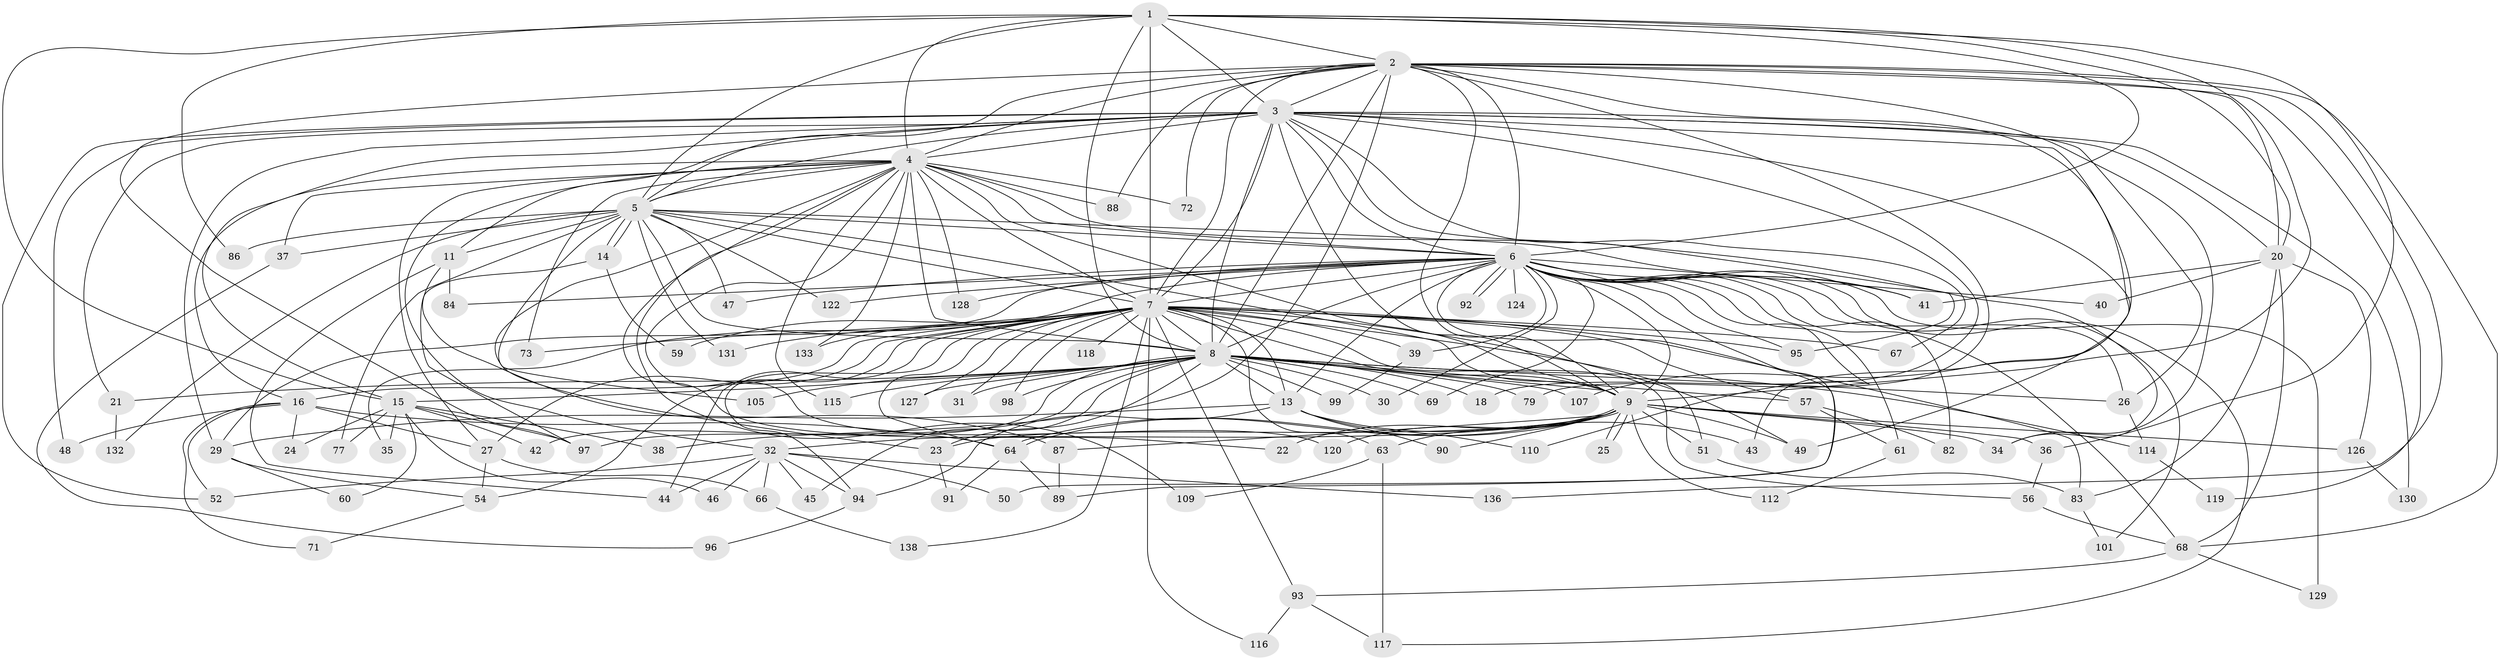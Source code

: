 // original degree distribution, {14: 0.007194244604316547, 19: 0.007194244604316547, 25: 0.007194244604316547, 23: 0.007194244604316547, 20: 0.007194244604316547, 34: 0.007194244604316547, 21: 0.007194244604316547, 32: 0.007194244604316547, 28: 0.007194244604316547, 26: 0.007194244604316547, 5: 0.03597122302158273, 2: 0.5683453237410072, 6: 0.02877697841726619, 8: 0.014388489208633094, 4: 0.09352517985611511, 3: 0.17266187050359713, 10: 0.007194244604316547, 7: 0.007194244604316547}
// Generated by graph-tools (version 1.1) at 2025/11/02/27/25 16:11:02]
// undirected, 105 vertices, 250 edges
graph export_dot {
graph [start="1"]
  node [color=gray90,style=filled];
  1 [super="+55"];
  2 [super="+53"];
  3 [super="+12"];
  4 [super="+74"];
  5 [super="+17"];
  6 [super="+19"];
  7 [super="+10"];
  8 [super="+100"];
  9 [super="+137"];
  11 [super="+111"];
  13 [super="+81"];
  14 [super="+80"];
  15 [super="+33"];
  16 [super="+108"];
  18;
  20 [super="+70"];
  21 [super="+62"];
  22 [super="+75"];
  23;
  24;
  25;
  26 [super="+76"];
  27 [super="+28"];
  29 [super="+121"];
  30;
  31;
  32;
  34 [super="+58"];
  35;
  36;
  37;
  38;
  39;
  40;
  41 [super="+125"];
  42;
  43;
  44;
  45;
  46;
  47;
  48;
  49 [super="+113"];
  50;
  51;
  52 [super="+65"];
  54 [super="+134"];
  56 [super="+139"];
  57;
  59;
  60;
  61;
  63;
  64 [super="+85"];
  66;
  67;
  68 [super="+78"];
  69;
  71;
  72;
  73;
  77;
  79;
  82;
  83 [super="+106"];
  84;
  86;
  87 [super="+104"];
  88;
  89;
  90;
  91;
  92;
  93;
  94 [super="+123"];
  95 [super="+102"];
  96;
  97 [super="+103"];
  98;
  99;
  101;
  105;
  107;
  109;
  110;
  112;
  114;
  115;
  116;
  117 [super="+135"];
  118;
  119;
  120;
  122;
  124;
  126;
  127;
  128;
  129;
  130;
  131;
  132;
  133;
  136;
  138;
  1 -- 2;
  1 -- 3;
  1 -- 4;
  1 -- 5;
  1 -- 6;
  1 -- 7 [weight=3];
  1 -- 8;
  1 -- 9;
  1 -- 15;
  1 -- 20;
  1 -- 36;
  1 -- 86;
  2 -- 3 [weight=2];
  2 -- 4;
  2 -- 5;
  2 -- 6 [weight=2];
  2 -- 7 [weight=2];
  2 -- 8;
  2 -- 9;
  2 -- 34;
  2 -- 38;
  2 -- 68;
  2 -- 79;
  2 -- 107;
  2 -- 136;
  2 -- 20;
  2 -- 119;
  2 -- 72;
  2 -- 88;
  2 -- 97;
  3 -- 4;
  3 -- 5;
  3 -- 6;
  3 -- 7 [weight=2];
  3 -- 8;
  3 -- 9;
  3 -- 11;
  3 -- 15;
  3 -- 18;
  3 -- 20;
  3 -- 21 [weight=2];
  3 -- 26;
  3 -- 29;
  3 -- 43;
  3 -- 48;
  3 -- 49;
  3 -- 67;
  3 -- 95;
  3 -- 130;
  3 -- 52;
  4 -- 5;
  4 -- 6;
  4 -- 7 [weight=2];
  4 -- 8;
  4 -- 9 [weight=2];
  4 -- 16;
  4 -- 22;
  4 -- 27;
  4 -- 32;
  4 -- 34;
  4 -- 37;
  4 -- 72;
  4 -- 73;
  4 -- 109;
  4 -- 115;
  4 -- 120;
  4 -- 133;
  4 -- 88;
  4 -- 128;
  4 -- 23;
  5 -- 6;
  5 -- 7 [weight=2];
  5 -- 8 [weight=2];
  5 -- 9;
  5 -- 11;
  5 -- 14;
  5 -- 14;
  5 -- 37;
  5 -- 47;
  5 -- 77;
  5 -- 86;
  5 -- 105;
  5 -- 122;
  5 -- 132;
  5 -- 131;
  5 -- 41;
  6 -- 7 [weight=2];
  6 -- 8 [weight=2];
  6 -- 9;
  6 -- 26;
  6 -- 29;
  6 -- 30;
  6 -- 39;
  6 -- 40;
  6 -- 41;
  6 -- 47;
  6 -- 50;
  6 -- 61;
  6 -- 69;
  6 -- 82;
  6 -- 84;
  6 -- 89;
  6 -- 92;
  6 -- 92;
  6 -- 101;
  6 -- 110;
  6 -- 117;
  6 -- 122;
  6 -- 124 [weight=2];
  6 -- 128;
  6 -- 129;
  6 -- 35;
  6 -- 13;
  6 -- 68;
  6 -- 95;
  7 -- 8 [weight=2];
  7 -- 9 [weight=2];
  7 -- 13;
  7 -- 31;
  7 -- 39;
  7 -- 44;
  7 -- 49;
  7 -- 56;
  7 -- 57;
  7 -- 73;
  7 -- 116;
  7 -- 131;
  7 -- 138;
  7 -- 67;
  7 -- 133;
  7 -- 16;
  7 -- 27;
  7 -- 93;
  7 -- 95;
  7 -- 98;
  7 -- 59;
  7 -- 51;
  7 -- 54;
  7 -- 118;
  7 -- 63;
  7 -- 127;
  7 -- 83;
  7 -- 94;
  7 -- 64;
  8 -- 9;
  8 -- 13;
  8 -- 18;
  8 -- 21;
  8 -- 23;
  8 -- 30;
  8 -- 31;
  8 -- 42;
  8 -- 45;
  8 -- 57;
  8 -- 69;
  8 -- 79;
  8 -- 98;
  8 -- 99;
  8 -- 105;
  8 -- 107;
  8 -- 114;
  8 -- 115;
  8 -- 127;
  8 -- 97;
  8 -- 26;
  8 -- 15;
  9 -- 22 [weight=2];
  9 -- 23;
  9 -- 25;
  9 -- 25;
  9 -- 32;
  9 -- 36;
  9 -- 51;
  9 -- 63;
  9 -- 64;
  9 -- 64;
  9 -- 87;
  9 -- 90;
  9 -- 112;
  9 -- 120;
  9 -- 126;
  9 -- 34;
  9 -- 49;
  11 -- 84;
  11 -- 87;
  11 -- 44;
  13 -- 43;
  13 -- 94;
  13 -- 90;
  13 -- 110;
  13 -- 29;
  14 -- 59;
  14 -- 97;
  15 -- 24;
  15 -- 38;
  15 -- 97;
  15 -- 35;
  15 -- 42;
  15 -- 60;
  15 -- 77;
  15 -- 46;
  16 -- 24;
  16 -- 27;
  16 -- 48;
  16 -- 52;
  16 -- 71;
  16 -- 64;
  20 -- 40;
  20 -- 41;
  20 -- 68;
  20 -- 83;
  20 -- 126;
  21 -- 132;
  23 -- 91;
  26 -- 114;
  27 -- 66;
  27 -- 54;
  29 -- 54;
  29 -- 60;
  32 -- 44;
  32 -- 45;
  32 -- 46;
  32 -- 50;
  32 -- 52;
  32 -- 66;
  32 -- 94;
  32 -- 136;
  36 -- 56;
  37 -- 96;
  39 -- 99;
  51 -- 83;
  54 -- 71;
  56 -- 68;
  57 -- 61;
  57 -- 82;
  61 -- 112;
  63 -- 109;
  63 -- 117;
  64 -- 89;
  64 -- 91;
  66 -- 138;
  68 -- 93;
  68 -- 129;
  83 -- 101;
  87 -- 89;
  93 -- 116;
  93 -- 117;
  94 -- 96;
  114 -- 119;
  126 -- 130;
}
